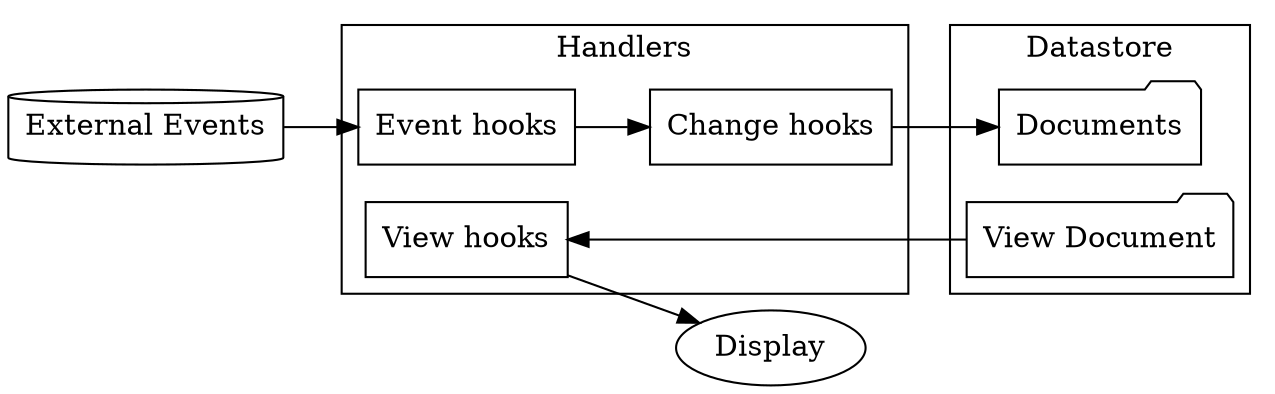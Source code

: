 digraph G {
	graph [layout=dot rankdir=LR]
  external_events [shape=cylinder label="External Events"]
  subgraph cluster_store {
    label = "Datastore"
    node [shape=folder]
    Documents
    viewdoc [label="View Document"]
  }
  subgraph cluster_handlers {
    label = "Handlers"
    node [shape=box]
    events [label="Event hooks"]
    changes [label="Change hooks"]
    views [label="View hooks"]
    events -> changes
  }
  external_events -> events
  changes -> Documents
  viewdoc -> views
  views -> Display
}
